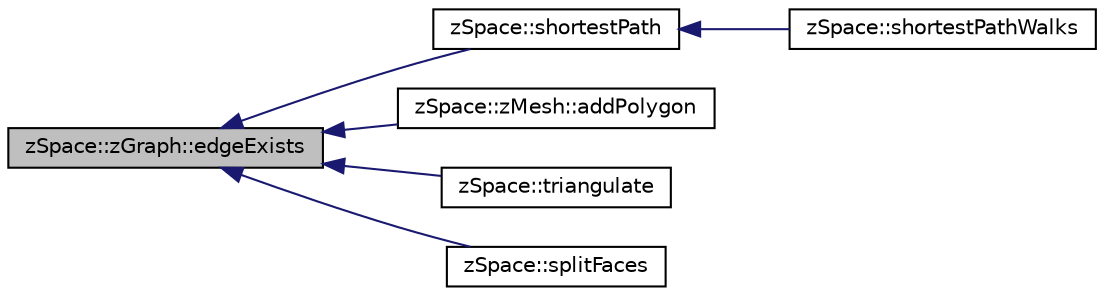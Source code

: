 digraph "zSpace::zGraph::edgeExists"
{
  edge [fontname="Helvetica",fontsize="10",labelfontname="Helvetica",labelfontsize="10"];
  node [fontname="Helvetica",fontsize="10",shape=record];
  rankdir="LR";
  Node140 [label="zSpace::zGraph::edgeExists",height=0.2,width=0.4,color="black", fillcolor="grey75", style="filled", fontcolor="black"];
  Node140 -> Node141 [dir="back",color="midnightblue",fontsize="10",style="solid",fontname="Helvetica"];
  Node141 [label="zSpace::shortestPath",height=0.2,width=0.4,color="black", fillcolor="white", style="filled",URL="$group__z_graph_utilities.html#gac71495a08e215c7e886b989bebaee053",tooltip="This method computes the shortest path from the source vertex to destination vertex of the graph..."];
  Node141 -> Node142 [dir="back",color="midnightblue",fontsize="10",style="solid",fontname="Helvetica"];
  Node142 [label="zSpace::shortestPathWalks",height=0.2,width=0.4,color="black", fillcolor="white", style="filled",URL="$group__z_graph_utilities.html#gac6d2ed4a56f24d0a48bc41967e9612ce",tooltip="This method computes the shortest path from the all vertices to all vertices of a graph and returns t..."];
  Node140 -> Node143 [dir="back",color="midnightblue",fontsize="10",style="solid",fontname="Helvetica"];
  Node143 [label="zSpace::zMesh::addPolygon",height=0.2,width=0.4,color="black", fillcolor="white", style="filled",URL="$classz_space_1_1z_mesh.html#ada4fb88bb2402a06f75d730e23597407",tooltip="This method adds a face to the faces array and updates the pointers of vertices, edges and polygons o..."];
  Node140 -> Node144 [dir="back",color="midnightblue",fontsize="10",style="solid",fontname="Helvetica"];
  Node144 [label="zSpace::triangulate",height=0.2,width=0.4,color="black", fillcolor="white", style="filled",URL="$group__z_mesh_modifiers.html#ga75ee8f140a3311506a932b866523a1de",tooltip="This method triangulates the input mesh. "];
  Node140 -> Node145 [dir="back",color="midnightblue",fontsize="10",style="solid",fontname="Helvetica"];
  Node145 [label="zSpace::splitFaces",height=0.2,width=0.4,color="black", fillcolor="white", style="filled",URL="$group__z_mesh_modifiers.html#gaeda022d590a10b38c94e75bc0e278d80",tooltip="This method splits a set of edges and faces of a mesh in a continuous manner. "];
}
